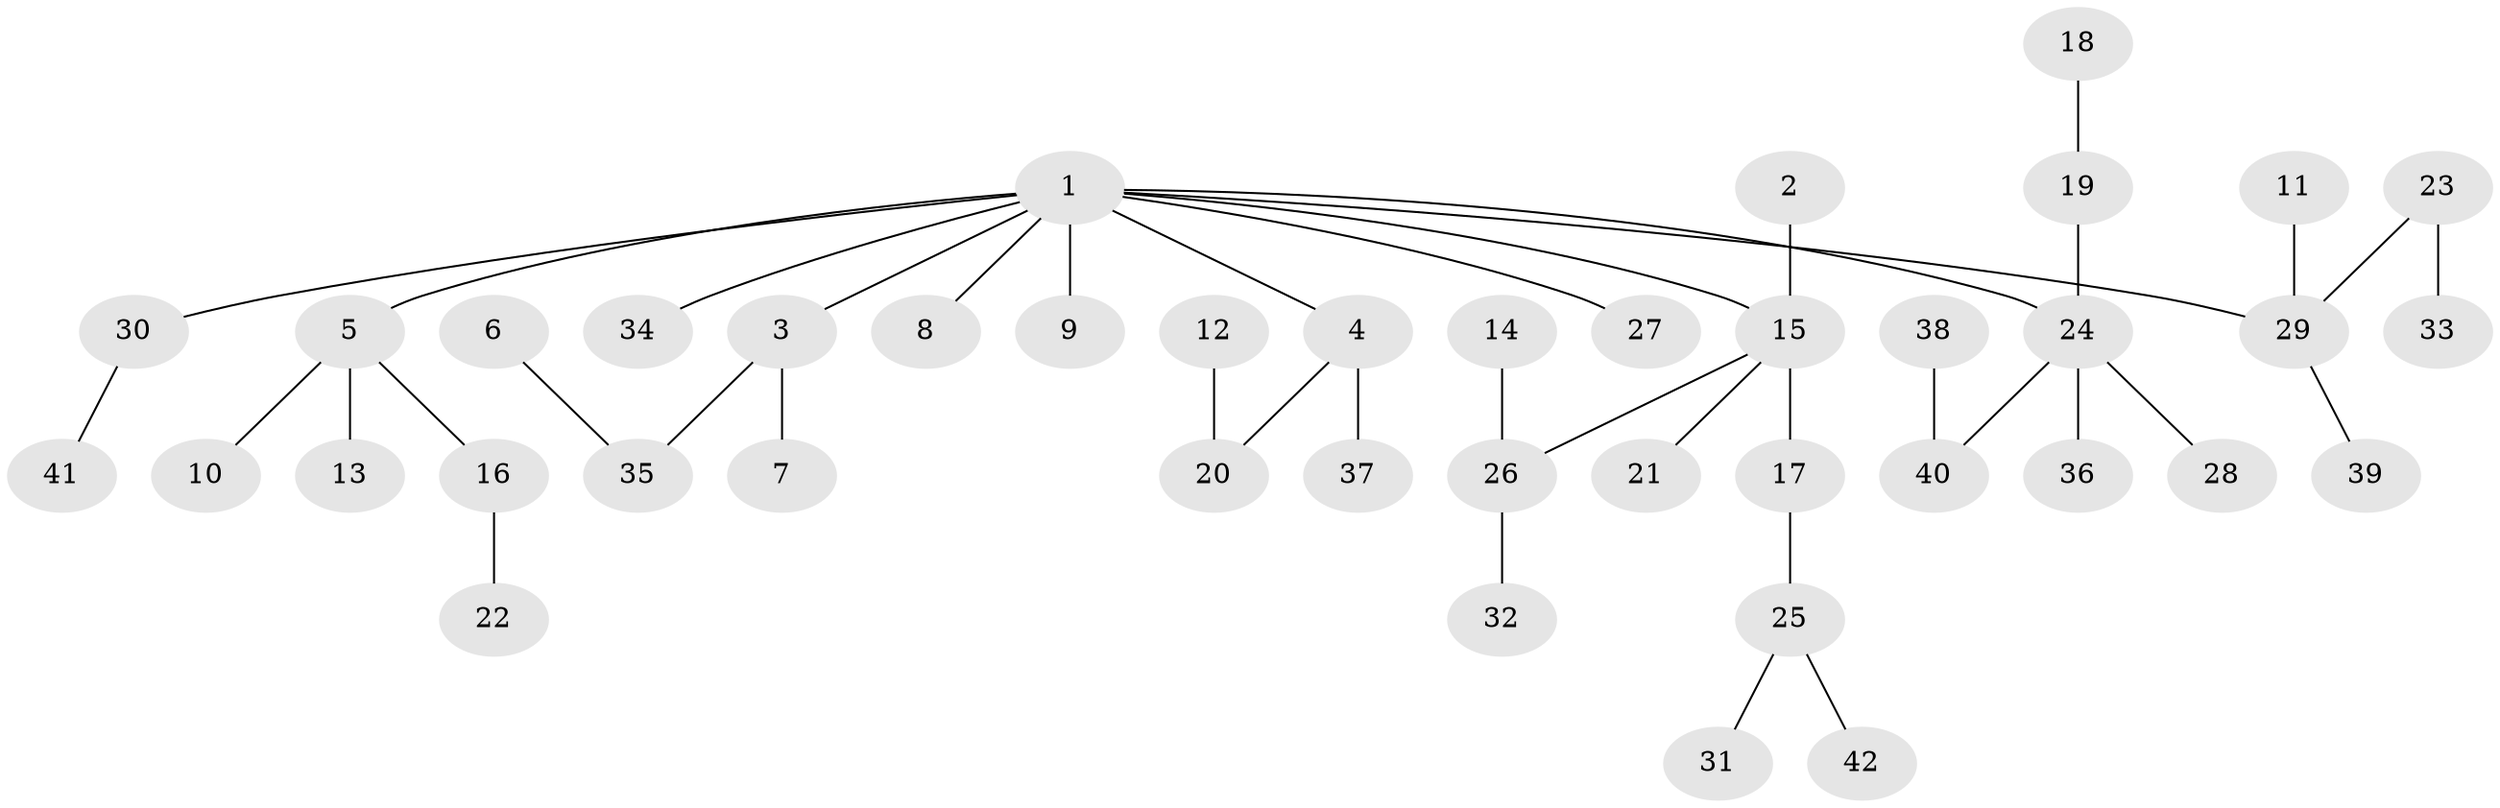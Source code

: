 // original degree distribution, {8: 0.012048192771084338, 3: 0.20481927710843373, 4: 0.07228915662650602, 6: 0.012048192771084338, 2: 0.20481927710843373, 1: 0.4939759036144578}
// Generated by graph-tools (version 1.1) at 2025/26/03/09/25 03:26:29]
// undirected, 42 vertices, 41 edges
graph export_dot {
graph [start="1"]
  node [color=gray90,style=filled];
  1;
  2;
  3;
  4;
  5;
  6;
  7;
  8;
  9;
  10;
  11;
  12;
  13;
  14;
  15;
  16;
  17;
  18;
  19;
  20;
  21;
  22;
  23;
  24;
  25;
  26;
  27;
  28;
  29;
  30;
  31;
  32;
  33;
  34;
  35;
  36;
  37;
  38;
  39;
  40;
  41;
  42;
  1 -- 3 [weight=1.0];
  1 -- 4 [weight=1.0];
  1 -- 5 [weight=1.0];
  1 -- 8 [weight=1.0];
  1 -- 9 [weight=1.0];
  1 -- 15 [weight=1.0];
  1 -- 24 [weight=1.0];
  1 -- 27 [weight=1.0];
  1 -- 29 [weight=1.0];
  1 -- 30 [weight=1.0];
  1 -- 34 [weight=1.0];
  2 -- 15 [weight=1.0];
  3 -- 7 [weight=1.0];
  3 -- 35 [weight=1.0];
  4 -- 20 [weight=1.0];
  4 -- 37 [weight=1.0];
  5 -- 10 [weight=1.0];
  5 -- 13 [weight=1.0];
  5 -- 16 [weight=1.0];
  6 -- 35 [weight=1.0];
  11 -- 29 [weight=1.0];
  12 -- 20 [weight=1.0];
  14 -- 26 [weight=1.0];
  15 -- 17 [weight=1.0];
  15 -- 21 [weight=1.0];
  15 -- 26 [weight=1.0];
  16 -- 22 [weight=1.0];
  17 -- 25 [weight=1.0];
  18 -- 19 [weight=1.0];
  19 -- 24 [weight=1.0];
  23 -- 29 [weight=1.0];
  23 -- 33 [weight=1.0];
  24 -- 28 [weight=1.0];
  24 -- 36 [weight=1.0];
  24 -- 40 [weight=1.0];
  25 -- 31 [weight=1.0];
  25 -- 42 [weight=1.0];
  26 -- 32 [weight=1.0];
  29 -- 39 [weight=1.0];
  30 -- 41 [weight=1.0];
  38 -- 40 [weight=1.0];
}
